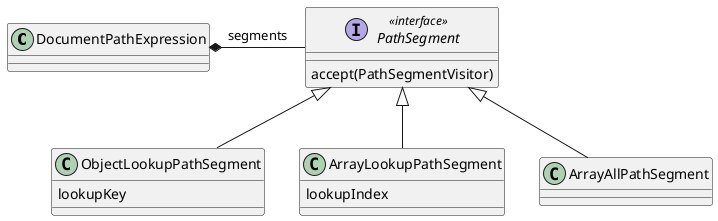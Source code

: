@startuml

class DocumentPathExpression{

}

interface  PathSegment <<interface>> {
accept(PathSegmentVisitor)
}

class ObjectLookupPathSegment{
lookupKey
}

class ArrayLookupPathSegment{
lookupIndex
}


DocumentPathExpression *- PathSegment: segments
PathSegment <|-- ObjectLookupPathSegment
PathSegment <|-- ArrayLookupPathSegment
PathSegment <|-- ArrayAllPathSegment
@enduml
